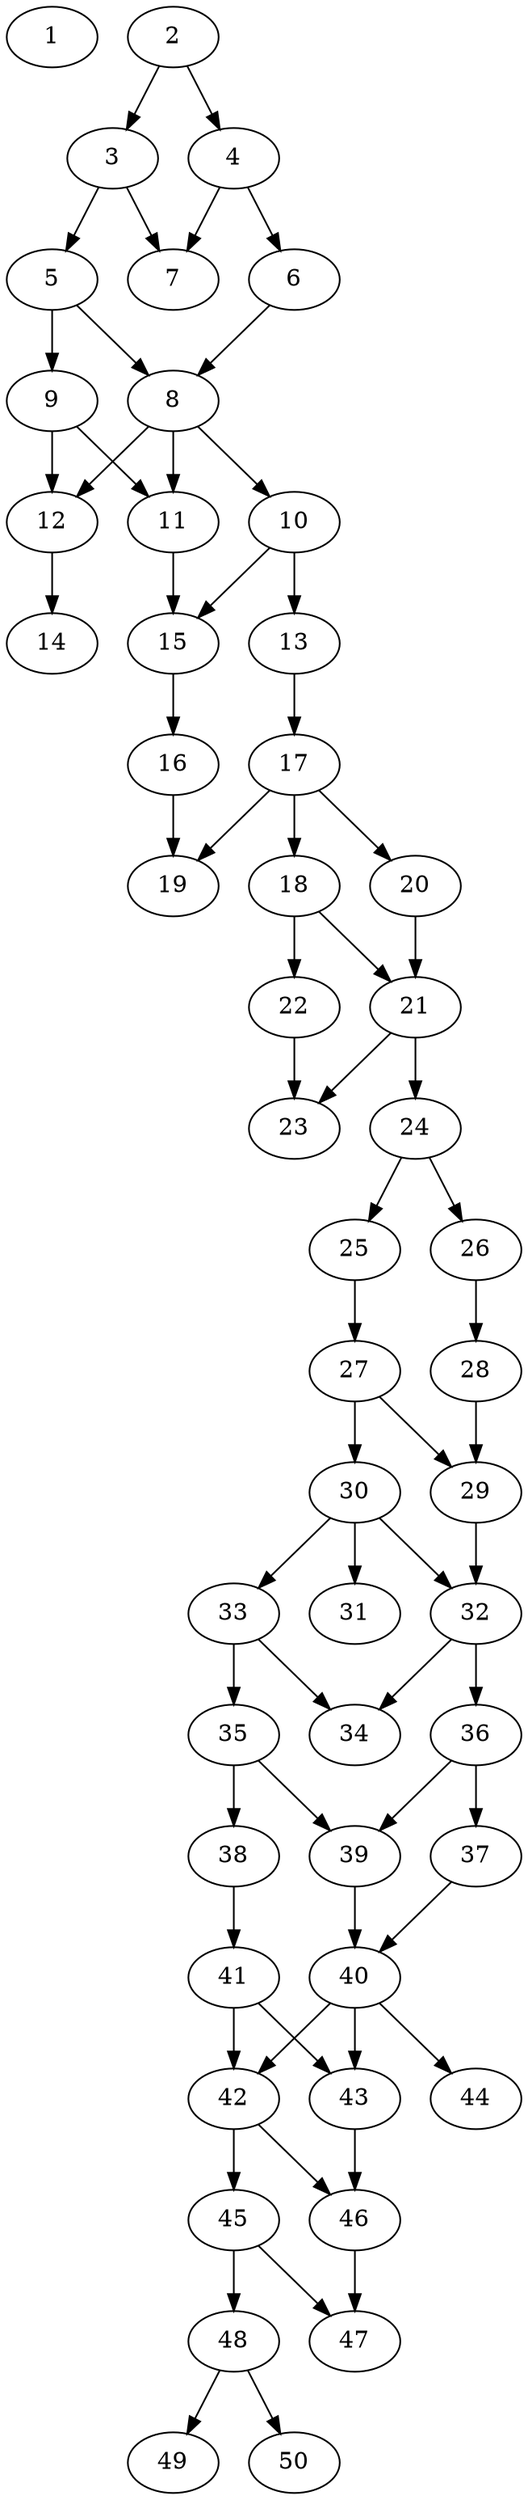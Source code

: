 // DAG automatically generated by daggen at Thu Oct  3 14:07:56 2019
// ./daggen --dot -n 50 --ccr 0.3 --fat 0.3 --regular 0.9 --density 0.6 --mindata 5242880 --maxdata 52428800 
digraph G {
  1 [size="60037120", alpha="0.03", expect_size="18011136"] 
  2 [size="73512960", alpha="0.19", expect_size="22053888"] 
  2 -> 3 [size ="22053888"]
  2 -> 4 [size ="22053888"]
  3 [size="37638827", alpha="0.01", expect_size="11291648"] 
  3 -> 5 [size ="11291648"]
  3 -> 7 [size ="11291648"]
  4 [size="131768320", alpha="0.01", expect_size="39530496"] 
  4 -> 6 [size ="39530496"]
  4 -> 7 [size ="39530496"]
  5 [size="122910720", alpha="0.19", expect_size="36873216"] 
  5 -> 8 [size ="36873216"]
  5 -> 9 [size ="36873216"]
  6 [size="89019733", alpha="0.18", expect_size="26705920"] 
  6 -> 8 [size ="26705920"]
  7 [size="128259413", alpha="0.07", expect_size="38477824"] 
  8 [size="36515840", alpha="0.19", expect_size="10954752"] 
  8 -> 10 [size ="10954752"]
  8 -> 11 [size ="10954752"]
  8 -> 12 [size ="10954752"]
  9 [size="164939093", alpha="0.07", expect_size="49481728"] 
  9 -> 11 [size ="49481728"]
  9 -> 12 [size ="49481728"]
  10 [size="106366293", alpha="0.13", expect_size="31909888"] 
  10 -> 13 [size ="31909888"]
  10 -> 15 [size ="31909888"]
  11 [size="54981973", alpha="0.14", expect_size="16494592"] 
  11 -> 15 [size ="16494592"]
  12 [size="80906240", alpha="0.13", expect_size="24271872"] 
  12 -> 14 [size ="24271872"]
  13 [size="70536533", alpha="0.17", expect_size="21160960"] 
  13 -> 17 [size ="21160960"]
  14 [size="79045973", alpha="0.03", expect_size="23713792"] 
  15 [size="88695467", alpha="0.16", expect_size="26608640"] 
  15 -> 16 [size ="26608640"]
  16 [size="80541013", alpha="0.12", expect_size="24162304"] 
  16 -> 19 [size ="24162304"]
  17 [size="63088640", alpha="0.08", expect_size="18926592"] 
  17 -> 18 [size ="18926592"]
  17 -> 19 [size ="18926592"]
  17 -> 20 [size ="18926592"]
  18 [size="116616533", alpha="0.15", expect_size="34984960"] 
  18 -> 21 [size ="34984960"]
  18 -> 22 [size ="34984960"]
  19 [size="107912533", alpha="0.16", expect_size="32373760"] 
  20 [size="159232000", alpha="0.06", expect_size="47769600"] 
  20 -> 21 [size ="47769600"]
  21 [size="104973653", alpha="0.00", expect_size="31492096"] 
  21 -> 23 [size ="31492096"]
  21 -> 24 [size ="31492096"]
  22 [size="56019627", alpha="0.02", expect_size="16805888"] 
  22 -> 23 [size ="16805888"]
  23 [size="159597227", alpha="0.07", expect_size="47879168"] 
  24 [size="139656533", alpha="0.06", expect_size="41896960"] 
  24 -> 25 [size ="41896960"]
  24 -> 26 [size ="41896960"]
  25 [size="166905173", alpha="0.18", expect_size="50071552"] 
  25 -> 27 [size ="50071552"]
  26 [size="133956267", alpha="0.19", expect_size="40186880"] 
  26 -> 28 [size ="40186880"]
  27 [size="68935680", alpha="0.15", expect_size="20680704"] 
  27 -> 29 [size ="20680704"]
  27 -> 30 [size ="20680704"]
  28 [size="133068800", alpha="0.13", expect_size="39920640"] 
  28 -> 29 [size ="39920640"]
  29 [size="90067627", alpha="0.10", expect_size="27020288"] 
  29 -> 32 [size ="27020288"]
  30 [size="61446827", alpha="0.18", expect_size="18434048"] 
  30 -> 31 [size ="18434048"]
  30 -> 32 [size ="18434048"]
  30 -> 33 [size ="18434048"]
  31 [size="106079573", alpha="0.10", expect_size="31823872"] 
  32 [size="109247147", alpha="0.11", expect_size="32774144"] 
  32 -> 34 [size ="32774144"]
  32 -> 36 [size ="32774144"]
  33 [size="126979413", alpha="0.19", expect_size="38093824"] 
  33 -> 34 [size ="38093824"]
  33 -> 35 [size ="38093824"]
  34 [size="22159360", alpha="0.14", expect_size="6647808"] 
  35 [size="66368853", alpha="0.19", expect_size="19910656"] 
  35 -> 38 [size ="19910656"]
  35 -> 39 [size ="19910656"]
  36 [size="50462720", alpha="0.11", expect_size="15138816"] 
  36 -> 37 [size ="15138816"]
  36 -> 39 [size ="15138816"]
  37 [size="45991253", alpha="0.10", expect_size="13797376"] 
  37 -> 40 [size ="13797376"]
  38 [size="163741013", alpha="0.01", expect_size="49122304"] 
  38 -> 41 [size ="49122304"]
  39 [size="108175360", alpha="0.03", expect_size="32452608"] 
  39 -> 40 [size ="32452608"]
  40 [size="26760533", alpha="0.03", expect_size="8028160"] 
  40 -> 42 [size ="8028160"]
  40 -> 43 [size ="8028160"]
  40 -> 44 [size ="8028160"]
  41 [size="165676373", alpha="0.15", expect_size="49702912"] 
  41 -> 42 [size ="49702912"]
  41 -> 43 [size ="49702912"]
  42 [size="90569387", alpha="0.11", expect_size="27170816"] 
  42 -> 45 [size ="27170816"]
  42 -> 46 [size ="27170816"]
  43 [size="22159360", alpha="0.06", expect_size="6647808"] 
  43 -> 46 [size ="6647808"]
  44 [size="170792960", alpha="0.16", expect_size="51237888"] 
  45 [size="126180693", alpha="0.05", expect_size="37854208"] 
  45 -> 47 [size ="37854208"]
  45 -> 48 [size ="37854208"]
  46 [size="116831573", alpha="0.09", expect_size="35049472"] 
  46 -> 47 [size ="35049472"]
  47 [size="48527360", alpha="0.19", expect_size="14558208"] 
  48 [size="124163413", alpha="0.05", expect_size="37249024"] 
  48 -> 49 [size ="37249024"]
  48 -> 50 [size ="37249024"]
  49 [size="128310613", alpha="0.19", expect_size="38493184"] 
  50 [size="151412053", alpha="0.19", expect_size="45423616"] 
}
